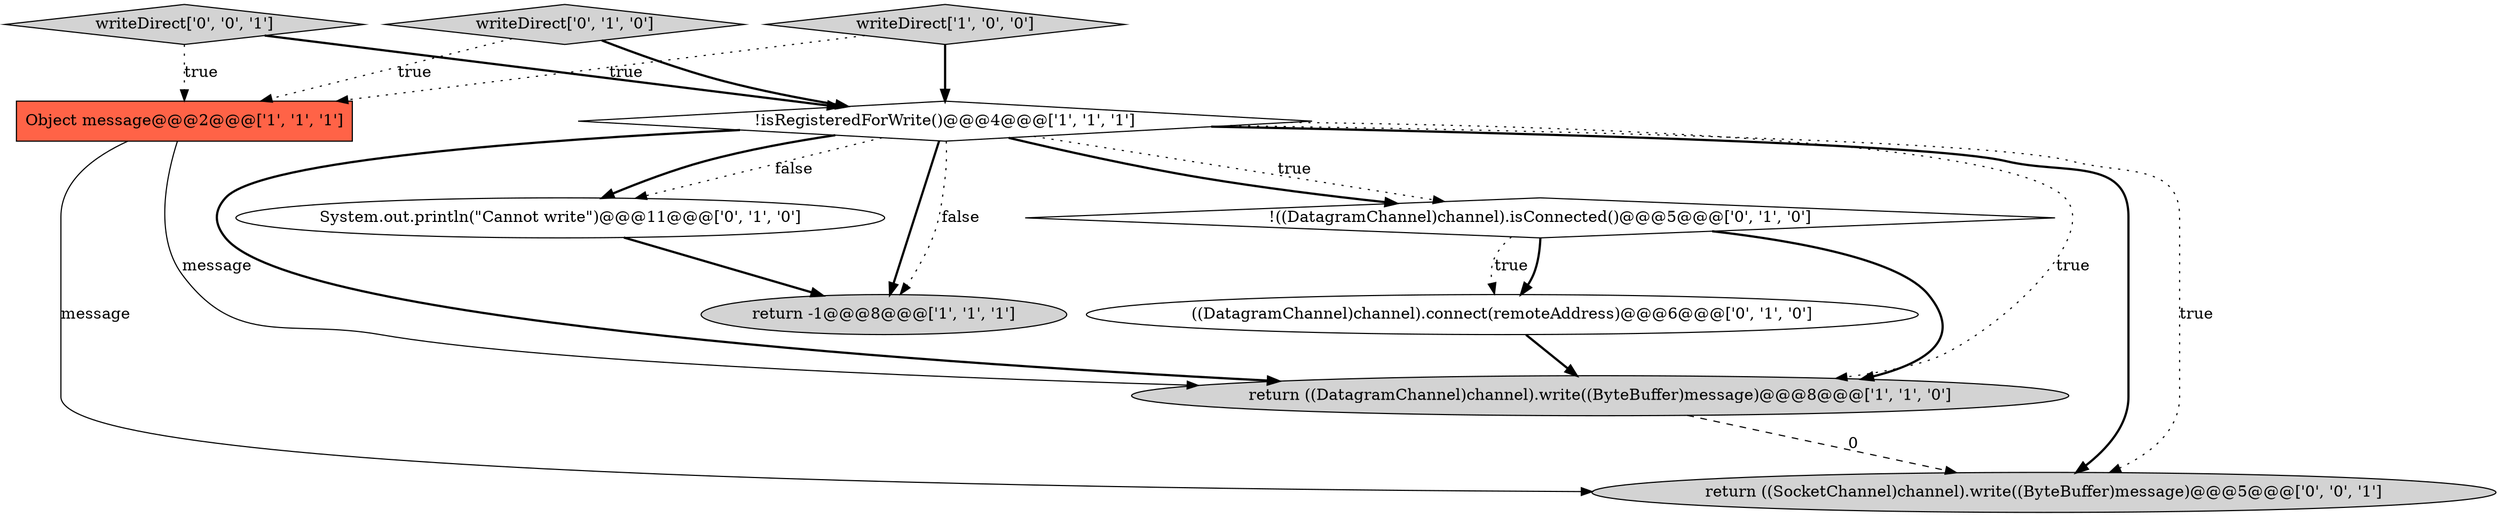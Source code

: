digraph {
8 [style = filled, label = "((DatagramChannel)channel).connect(remoteAddress)@@@6@@@['0', '1', '0']", fillcolor = white, shape = ellipse image = "AAA1AAABBB2BBB"];
10 [style = filled, label = "writeDirect['0', '0', '1']", fillcolor = lightgray, shape = diamond image = "AAA0AAABBB3BBB"];
1 [style = filled, label = "!isRegisteredForWrite()@@@4@@@['1', '1', '1']", fillcolor = white, shape = diamond image = "AAA0AAABBB1BBB"];
9 [style = filled, label = "return ((SocketChannel)channel).write((ByteBuffer)message)@@@5@@@['0', '0', '1']", fillcolor = lightgray, shape = ellipse image = "AAA0AAABBB3BBB"];
2 [style = filled, label = "writeDirect['1', '0', '0']", fillcolor = lightgray, shape = diamond image = "AAA0AAABBB1BBB"];
7 [style = filled, label = "!((DatagramChannel)channel).isConnected()@@@5@@@['0', '1', '0']", fillcolor = white, shape = diamond image = "AAA1AAABBB2BBB"];
6 [style = filled, label = "System.out.println(\"Cannot write\")@@@11@@@['0', '1', '0']", fillcolor = white, shape = ellipse image = "AAA1AAABBB2BBB"];
4 [style = filled, label = "return ((DatagramChannel)channel).write((ByteBuffer)message)@@@8@@@['1', '1', '0']", fillcolor = lightgray, shape = ellipse image = "AAA0AAABBB1BBB"];
0 [style = filled, label = "Object message@@@2@@@['1', '1', '1']", fillcolor = tomato, shape = box image = "AAA0AAABBB1BBB"];
5 [style = filled, label = "writeDirect['0', '1', '0']", fillcolor = lightgray, shape = diamond image = "AAA0AAABBB2BBB"];
3 [style = filled, label = "return -1@@@8@@@['1', '1', '1']", fillcolor = lightgray, shape = ellipse image = "AAA0AAABBB1BBB"];
5->0 [style = dotted, label="true"];
0->4 [style = solid, label="message"];
7->8 [style = bold, label=""];
1->9 [style = bold, label=""];
8->4 [style = bold, label=""];
1->9 [style = dotted, label="true"];
4->9 [style = dashed, label="0"];
7->8 [style = dotted, label="true"];
5->1 [style = bold, label=""];
1->7 [style = dotted, label="true"];
10->0 [style = dotted, label="true"];
1->6 [style = bold, label=""];
10->1 [style = bold, label=""];
1->3 [style = bold, label=""];
7->4 [style = bold, label=""];
0->9 [style = solid, label="message"];
2->1 [style = bold, label=""];
6->3 [style = bold, label=""];
1->4 [style = bold, label=""];
1->6 [style = dotted, label="false"];
2->0 [style = dotted, label="true"];
1->7 [style = bold, label=""];
1->3 [style = dotted, label="false"];
1->4 [style = dotted, label="true"];
}
